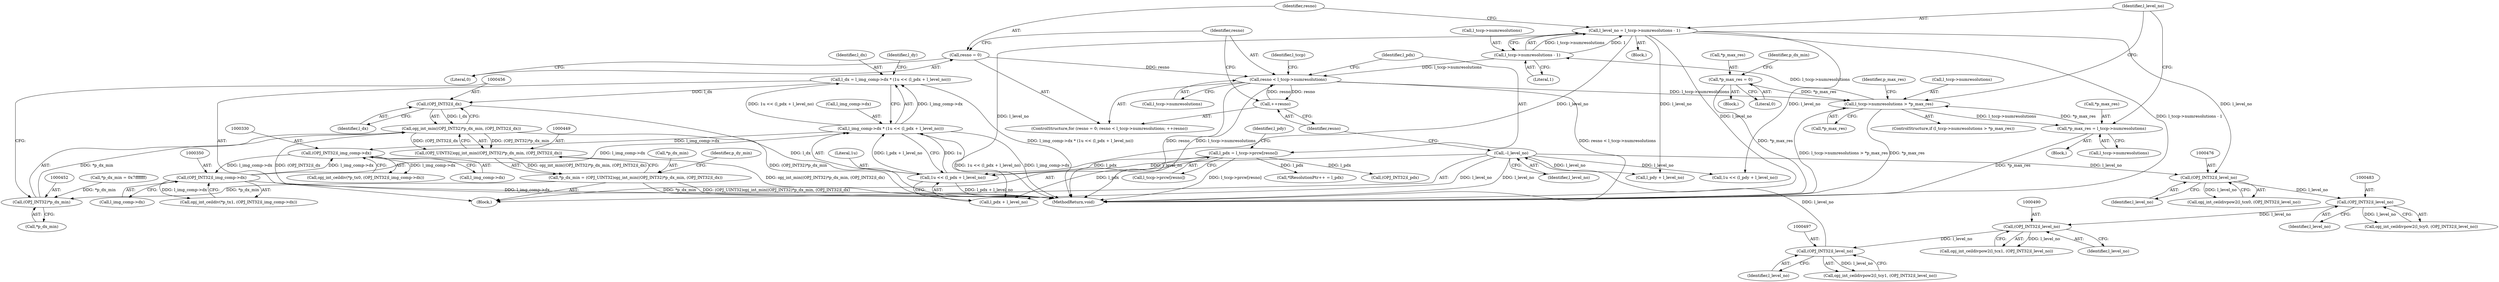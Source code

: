 digraph "0_openjpeg_5d00b719f4b93b1445e6fb4c766b9a9883c57949@integer" {
"1000423" [label="(Call,l_dx = l_img_comp->dx * (1u << (l_pdx + l_level_no)))"];
"1000425" [label="(Call,l_img_comp->dx * (1u << (l_pdx + l_level_no)))"];
"1000349" [label="(Call,(OPJ_INT32)l_img_comp->dx)"];
"1000329" [label="(Call,(OPJ_INT32)l_img_comp->dx)"];
"1000429" [label="(Call,1u << (l_pdx + l_level_no))"];
"1000399" [label="(Call,l_pdx = l_tccp->prcw[resno])"];
"1000588" [label="(Call,--l_level_no)"];
"1000496" [label="(Call,(OPJ_INT32)l_level_no)"];
"1000489" [label="(Call,(OPJ_INT32)l_level_no)"];
"1000482" [label="(Call,(OPJ_INT32)l_level_no)"];
"1000475" [label="(Call,(OPJ_INT32)l_level_no)"];
"1000378" [label="(Call,l_level_no = l_tccp->numresolutions - 1)"];
"1000380" [label="(Call,l_tccp->numresolutions - 1)"];
"1000365" [label="(Call,l_tccp->numresolutions > *p_max_res)"];
"1000389" [label="(Call,resno < l_tccp->numresolutions)"];
"1000386" [label="(Call,resno = 0)"];
"1000394" [label="(Call,++resno)"];
"1000372" [label="(Call,*p_max_res = l_tccp->numresolutions)"];
"1000277" [label="(Call,*p_max_res = 0)"];
"1000455" [label="(Call,(OPJ_INT32)l_dx)"];
"1000450" [label="(Call,opj_int_min((OPJ_INT32)*p_dx_min, (OPJ_INT32)l_dx))"];
"1000448" [label="(Call,(OPJ_UINT32)opj_int_min((OPJ_INT32)*p_dx_min, (OPJ_INT32)l_dx))"];
"1000445" [label="(Call,*p_dx_min = (OPJ_UINT32)opj_int_min((OPJ_INT32)*p_dx_min, (OPJ_INT32)l_dx))"];
"1000451" [label="(Call,(OPJ_INT32)*p_dx_min)"];
"1000498" [label="(Identifier,l_level_no)"];
"1000277" [label="(Call,*p_max_res = 0)"];
"1000369" [label="(Call,*p_max_res)"];
"1000364" [label="(ControlStructure,if (l_tccp->numresolutions > *p_max_res))"];
"1000278" [label="(Call,*p_max_res)"];
"1000399" [label="(Call,l_pdx = l_tccp->prcw[resno])"];
"1000477" [label="(Identifier,l_level_no)"];
"1000446" [label="(Call,*p_dx_min)"];
"1000453" [label="(Call,*p_dx_min)"];
"1000300" [label="(Block,)"];
"1000450" [label="(Call,opj_int_min((OPJ_INT32)*p_dx_min, (OPJ_INT32)l_dx))"];
"1000457" [label="(Identifier,l_dx)"];
"1000365" [label="(Call,l_tccp->numresolutions > *p_max_res)"];
"1000371" [label="(Block,)"];
"1000381" [label="(Call,l_tccp->numresolutions)"];
"1000491" [label="(Identifier,l_level_no)"];
"1000475" [label="(Call,(OPJ_INT32)l_level_no)"];
"1000589" [label="(Identifier,l_level_no)"];
"1000489" [label="(Call,(OPJ_INT32)l_level_no)"];
"1000373" [label="(Call,*p_max_res)"];
"1000396" [label="(Block,)"];
"1000480" [label="(Call,opj_int_ceildivpow2(l_tcy0, (OPJ_INT32)l_level_no))"];
"1000442" [label="(Call,l_pdy + l_level_no)"];
"1000451" [label="(Call,(OPJ_INT32)*p_dx_min)"];
"1000460" [label="(Identifier,p_dy_min)"];
"1000407" [label="(Identifier,l_pdy)"];
"1000424" [label="(Identifier,l_dx)"];
"1000588" [label="(Call,--l_level_no)"];
"1000400" [label="(Identifier,l_pdx)"];
"1000496" [label="(Call,(OPJ_INT32)l_level_no)"];
"1000280" [label="(Literal,0)"];
"1000388" [label="(Literal,0)"];
"1000375" [label="(Call,l_tccp->numresolutions)"];
"1000413" [label="(Call,*lResolutionPtr++ = l_pdx)"];
"1000429" [label="(Call,1u << (l_pdx + l_level_no))"];
"1000494" [label="(Call,opj_int_ceildivpow2(l_tcy1, (OPJ_INT32)l_level_no))"];
"1000426" [label="(Call,l_img_comp->dx)"];
"1000380" [label="(Call,l_tccp->numresolutions - 1)"];
"1000384" [label="(Literal,1)"];
"1000455" [label="(Call,(OPJ_INT32)l_dx)"];
"1000448" [label="(Call,(OPJ_UINT32)opj_int_min((OPJ_INT32)*p_dx_min, (OPJ_INT32)l_dx))"];
"1000346" [label="(Call,opj_int_ceildiv(*p_tx1, (OPJ_INT32)l_img_comp->dx))"];
"1000387" [label="(Identifier,resno)"];
"1000423" [label="(Call,l_dx = l_img_comp->dx * (1u << (l_pdx + l_level_no)))"];
"1000349" [label="(Call,(OPJ_INT32)l_img_comp->dx)"];
"1000331" [label="(Call,l_img_comp->dx)"];
"1000281" [label="(Call,*p_dx_min = 0x7fffffff)"];
"1000473" [label="(Call,opj_int_ceildivpow2(l_tcx0, (OPJ_INT32)l_level_no))"];
"1000425" [label="(Call,l_img_comp->dx * (1u << (l_pdx + l_level_no)))"];
"1000484" [label="(Identifier,l_level_no)"];
"1000482" [label="(Call,(OPJ_INT32)l_level_no)"];
"1000504" [label="(Call,(OPJ_INT32)l_pdx)"];
"1000401" [label="(Call,l_tccp->prcw[resno])"];
"1000379" [label="(Identifier,l_level_no)"];
"1000594" [label="(MethodReturn,void)"];
"1000390" [label="(Identifier,resno)"];
"1000378" [label="(Call,l_level_no = l_tccp->numresolutions - 1)"];
"1000440" [label="(Call,1u << (l_pdy + l_level_no))"];
"1000129" [label="(Block,)"];
"1000372" [label="(Call,*p_max_res = l_tccp->numresolutions)"];
"1000445" [label="(Call,*p_dx_min = (OPJ_UINT32)opj_int_min((OPJ_INT32)*p_dx_min, (OPJ_INT32)l_dx))"];
"1000329" [label="(Call,(OPJ_INT32)l_img_comp->dx)"];
"1000487" [label="(Call,opj_int_ceildivpow2(l_tcx1, (OPJ_INT32)l_level_no))"];
"1000395" [label="(Identifier,resno)"];
"1000394" [label="(Call,++resno)"];
"1000435" [label="(Identifier,l_dy)"];
"1000385" [label="(ControlStructure,for (resno = 0; resno < l_tccp->numresolutions; ++resno))"];
"1000591" [label="(Identifier,l_tccp)"];
"1000283" [label="(Identifier,p_dx_min)"];
"1000351" [label="(Call,l_img_comp->dx)"];
"1000391" [label="(Call,l_tccp->numresolutions)"];
"1000374" [label="(Identifier,p_max_res)"];
"1000326" [label="(Call,opj_int_ceildiv(*p_tx0, (OPJ_INT32)l_img_comp->dx))"];
"1000431" [label="(Call,l_pdx + l_level_no)"];
"1000389" [label="(Call,resno < l_tccp->numresolutions)"];
"1000366" [label="(Call,l_tccp->numresolutions)"];
"1000430" [label="(Literal,1u)"];
"1000386" [label="(Call,resno = 0)"];
"1000423" -> "1000396"  [label="AST: "];
"1000423" -> "1000425"  [label="CFG: "];
"1000424" -> "1000423"  [label="AST: "];
"1000425" -> "1000423"  [label="AST: "];
"1000435" -> "1000423"  [label="CFG: "];
"1000423" -> "1000594"  [label="DDG: l_img_comp->dx * (1u << (l_pdx + l_level_no))"];
"1000425" -> "1000423"  [label="DDG: l_img_comp->dx"];
"1000425" -> "1000423"  [label="DDG: 1u << (l_pdx + l_level_no)"];
"1000423" -> "1000455"  [label="DDG: l_dx"];
"1000425" -> "1000429"  [label="CFG: "];
"1000426" -> "1000425"  [label="AST: "];
"1000429" -> "1000425"  [label="AST: "];
"1000425" -> "1000594"  [label="DDG: l_img_comp->dx"];
"1000425" -> "1000594"  [label="DDG: 1u << (l_pdx + l_level_no)"];
"1000425" -> "1000329"  [label="DDG: l_img_comp->dx"];
"1000349" -> "1000425"  [label="DDG: l_img_comp->dx"];
"1000429" -> "1000425"  [label="DDG: 1u"];
"1000429" -> "1000425"  [label="DDG: l_pdx + l_level_no"];
"1000349" -> "1000346"  [label="AST: "];
"1000349" -> "1000351"  [label="CFG: "];
"1000350" -> "1000349"  [label="AST: "];
"1000351" -> "1000349"  [label="AST: "];
"1000346" -> "1000349"  [label="CFG: "];
"1000349" -> "1000594"  [label="DDG: l_img_comp->dx"];
"1000349" -> "1000329"  [label="DDG: l_img_comp->dx"];
"1000349" -> "1000346"  [label="DDG: l_img_comp->dx"];
"1000329" -> "1000349"  [label="DDG: l_img_comp->dx"];
"1000329" -> "1000326"  [label="AST: "];
"1000329" -> "1000331"  [label="CFG: "];
"1000330" -> "1000329"  [label="AST: "];
"1000331" -> "1000329"  [label="AST: "];
"1000326" -> "1000329"  [label="CFG: "];
"1000329" -> "1000326"  [label="DDG: l_img_comp->dx"];
"1000429" -> "1000431"  [label="CFG: "];
"1000430" -> "1000429"  [label="AST: "];
"1000431" -> "1000429"  [label="AST: "];
"1000429" -> "1000594"  [label="DDG: l_pdx + l_level_no"];
"1000399" -> "1000429"  [label="DDG: l_pdx"];
"1000588" -> "1000429"  [label="DDG: l_level_no"];
"1000378" -> "1000429"  [label="DDG: l_level_no"];
"1000399" -> "1000396"  [label="AST: "];
"1000399" -> "1000401"  [label="CFG: "];
"1000400" -> "1000399"  [label="AST: "];
"1000401" -> "1000399"  [label="AST: "];
"1000407" -> "1000399"  [label="CFG: "];
"1000399" -> "1000594"  [label="DDG: l_tccp->prcw[resno]"];
"1000399" -> "1000413"  [label="DDG: l_pdx"];
"1000399" -> "1000431"  [label="DDG: l_pdx"];
"1000399" -> "1000504"  [label="DDG: l_pdx"];
"1000588" -> "1000396"  [label="AST: "];
"1000588" -> "1000589"  [label="CFG: "];
"1000589" -> "1000588"  [label="AST: "];
"1000395" -> "1000588"  [label="CFG: "];
"1000588" -> "1000594"  [label="DDG: l_level_no"];
"1000588" -> "1000431"  [label="DDG: l_level_no"];
"1000588" -> "1000440"  [label="DDG: l_level_no"];
"1000588" -> "1000442"  [label="DDG: l_level_no"];
"1000588" -> "1000475"  [label="DDG: l_level_no"];
"1000496" -> "1000588"  [label="DDG: l_level_no"];
"1000496" -> "1000494"  [label="AST: "];
"1000496" -> "1000498"  [label="CFG: "];
"1000497" -> "1000496"  [label="AST: "];
"1000498" -> "1000496"  [label="AST: "];
"1000494" -> "1000496"  [label="CFG: "];
"1000496" -> "1000494"  [label="DDG: l_level_no"];
"1000489" -> "1000496"  [label="DDG: l_level_no"];
"1000489" -> "1000487"  [label="AST: "];
"1000489" -> "1000491"  [label="CFG: "];
"1000490" -> "1000489"  [label="AST: "];
"1000491" -> "1000489"  [label="AST: "];
"1000487" -> "1000489"  [label="CFG: "];
"1000489" -> "1000487"  [label="DDG: l_level_no"];
"1000482" -> "1000489"  [label="DDG: l_level_no"];
"1000482" -> "1000480"  [label="AST: "];
"1000482" -> "1000484"  [label="CFG: "];
"1000483" -> "1000482"  [label="AST: "];
"1000484" -> "1000482"  [label="AST: "];
"1000480" -> "1000482"  [label="CFG: "];
"1000482" -> "1000480"  [label="DDG: l_level_no"];
"1000475" -> "1000482"  [label="DDG: l_level_no"];
"1000475" -> "1000473"  [label="AST: "];
"1000475" -> "1000477"  [label="CFG: "];
"1000476" -> "1000475"  [label="AST: "];
"1000477" -> "1000475"  [label="AST: "];
"1000473" -> "1000475"  [label="CFG: "];
"1000475" -> "1000473"  [label="DDG: l_level_no"];
"1000378" -> "1000475"  [label="DDG: l_level_no"];
"1000378" -> "1000300"  [label="AST: "];
"1000378" -> "1000380"  [label="CFG: "];
"1000379" -> "1000378"  [label="AST: "];
"1000380" -> "1000378"  [label="AST: "];
"1000387" -> "1000378"  [label="CFG: "];
"1000378" -> "1000594"  [label="DDG: l_tccp->numresolutions - 1"];
"1000378" -> "1000594"  [label="DDG: l_level_no"];
"1000380" -> "1000378"  [label="DDG: l_tccp->numresolutions"];
"1000380" -> "1000378"  [label="DDG: 1"];
"1000378" -> "1000431"  [label="DDG: l_level_no"];
"1000378" -> "1000440"  [label="DDG: l_level_no"];
"1000378" -> "1000442"  [label="DDG: l_level_no"];
"1000380" -> "1000384"  [label="CFG: "];
"1000381" -> "1000380"  [label="AST: "];
"1000384" -> "1000380"  [label="AST: "];
"1000365" -> "1000380"  [label="DDG: l_tccp->numresolutions"];
"1000380" -> "1000389"  [label="DDG: l_tccp->numresolutions"];
"1000365" -> "1000364"  [label="AST: "];
"1000365" -> "1000369"  [label="CFG: "];
"1000366" -> "1000365"  [label="AST: "];
"1000369" -> "1000365"  [label="AST: "];
"1000374" -> "1000365"  [label="CFG: "];
"1000379" -> "1000365"  [label="CFG: "];
"1000365" -> "1000594"  [label="DDG: l_tccp->numresolutions > *p_max_res"];
"1000365" -> "1000594"  [label="DDG: *p_max_res"];
"1000389" -> "1000365"  [label="DDG: l_tccp->numresolutions"];
"1000372" -> "1000365"  [label="DDG: *p_max_res"];
"1000277" -> "1000365"  [label="DDG: *p_max_res"];
"1000365" -> "1000372"  [label="DDG: l_tccp->numresolutions"];
"1000389" -> "1000385"  [label="AST: "];
"1000389" -> "1000391"  [label="CFG: "];
"1000390" -> "1000389"  [label="AST: "];
"1000391" -> "1000389"  [label="AST: "];
"1000400" -> "1000389"  [label="CFG: "];
"1000591" -> "1000389"  [label="CFG: "];
"1000389" -> "1000594"  [label="DDG: resno < l_tccp->numresolutions"];
"1000389" -> "1000594"  [label="DDG: resno"];
"1000389" -> "1000594"  [label="DDG: l_tccp->numresolutions"];
"1000386" -> "1000389"  [label="DDG: resno"];
"1000394" -> "1000389"  [label="DDG: resno"];
"1000389" -> "1000394"  [label="DDG: resno"];
"1000386" -> "1000385"  [label="AST: "];
"1000386" -> "1000388"  [label="CFG: "];
"1000387" -> "1000386"  [label="AST: "];
"1000388" -> "1000386"  [label="AST: "];
"1000390" -> "1000386"  [label="CFG: "];
"1000394" -> "1000385"  [label="AST: "];
"1000394" -> "1000395"  [label="CFG: "];
"1000395" -> "1000394"  [label="AST: "];
"1000390" -> "1000394"  [label="CFG: "];
"1000372" -> "1000371"  [label="AST: "];
"1000372" -> "1000375"  [label="CFG: "];
"1000373" -> "1000372"  [label="AST: "];
"1000375" -> "1000372"  [label="AST: "];
"1000379" -> "1000372"  [label="CFG: "];
"1000372" -> "1000594"  [label="DDG: *p_max_res"];
"1000277" -> "1000129"  [label="AST: "];
"1000277" -> "1000280"  [label="CFG: "];
"1000278" -> "1000277"  [label="AST: "];
"1000280" -> "1000277"  [label="AST: "];
"1000283" -> "1000277"  [label="CFG: "];
"1000277" -> "1000594"  [label="DDG: *p_max_res"];
"1000455" -> "1000450"  [label="AST: "];
"1000455" -> "1000457"  [label="CFG: "];
"1000456" -> "1000455"  [label="AST: "];
"1000457" -> "1000455"  [label="AST: "];
"1000450" -> "1000455"  [label="CFG: "];
"1000455" -> "1000594"  [label="DDG: l_dx"];
"1000455" -> "1000450"  [label="DDG: l_dx"];
"1000450" -> "1000448"  [label="AST: "];
"1000451" -> "1000450"  [label="AST: "];
"1000448" -> "1000450"  [label="CFG: "];
"1000450" -> "1000594"  [label="DDG: (OPJ_INT32)l_dx"];
"1000450" -> "1000594"  [label="DDG: (OPJ_INT32)*p_dx_min"];
"1000450" -> "1000448"  [label="DDG: (OPJ_INT32)*p_dx_min"];
"1000450" -> "1000448"  [label="DDG: (OPJ_INT32)l_dx"];
"1000451" -> "1000450"  [label="DDG: *p_dx_min"];
"1000448" -> "1000445"  [label="AST: "];
"1000449" -> "1000448"  [label="AST: "];
"1000445" -> "1000448"  [label="CFG: "];
"1000448" -> "1000594"  [label="DDG: opj_int_min((OPJ_INT32)*p_dx_min, (OPJ_INT32)l_dx)"];
"1000448" -> "1000445"  [label="DDG: opj_int_min((OPJ_INT32)*p_dx_min, (OPJ_INT32)l_dx)"];
"1000445" -> "1000396"  [label="AST: "];
"1000446" -> "1000445"  [label="AST: "];
"1000460" -> "1000445"  [label="CFG: "];
"1000445" -> "1000594"  [label="DDG: *p_dx_min"];
"1000445" -> "1000594"  [label="DDG: (OPJ_UINT32)opj_int_min((OPJ_INT32)*p_dx_min, (OPJ_INT32)l_dx)"];
"1000445" -> "1000451"  [label="DDG: *p_dx_min"];
"1000451" -> "1000453"  [label="CFG: "];
"1000452" -> "1000451"  [label="AST: "];
"1000453" -> "1000451"  [label="AST: "];
"1000456" -> "1000451"  [label="CFG: "];
"1000281" -> "1000451"  [label="DDG: *p_dx_min"];
}
